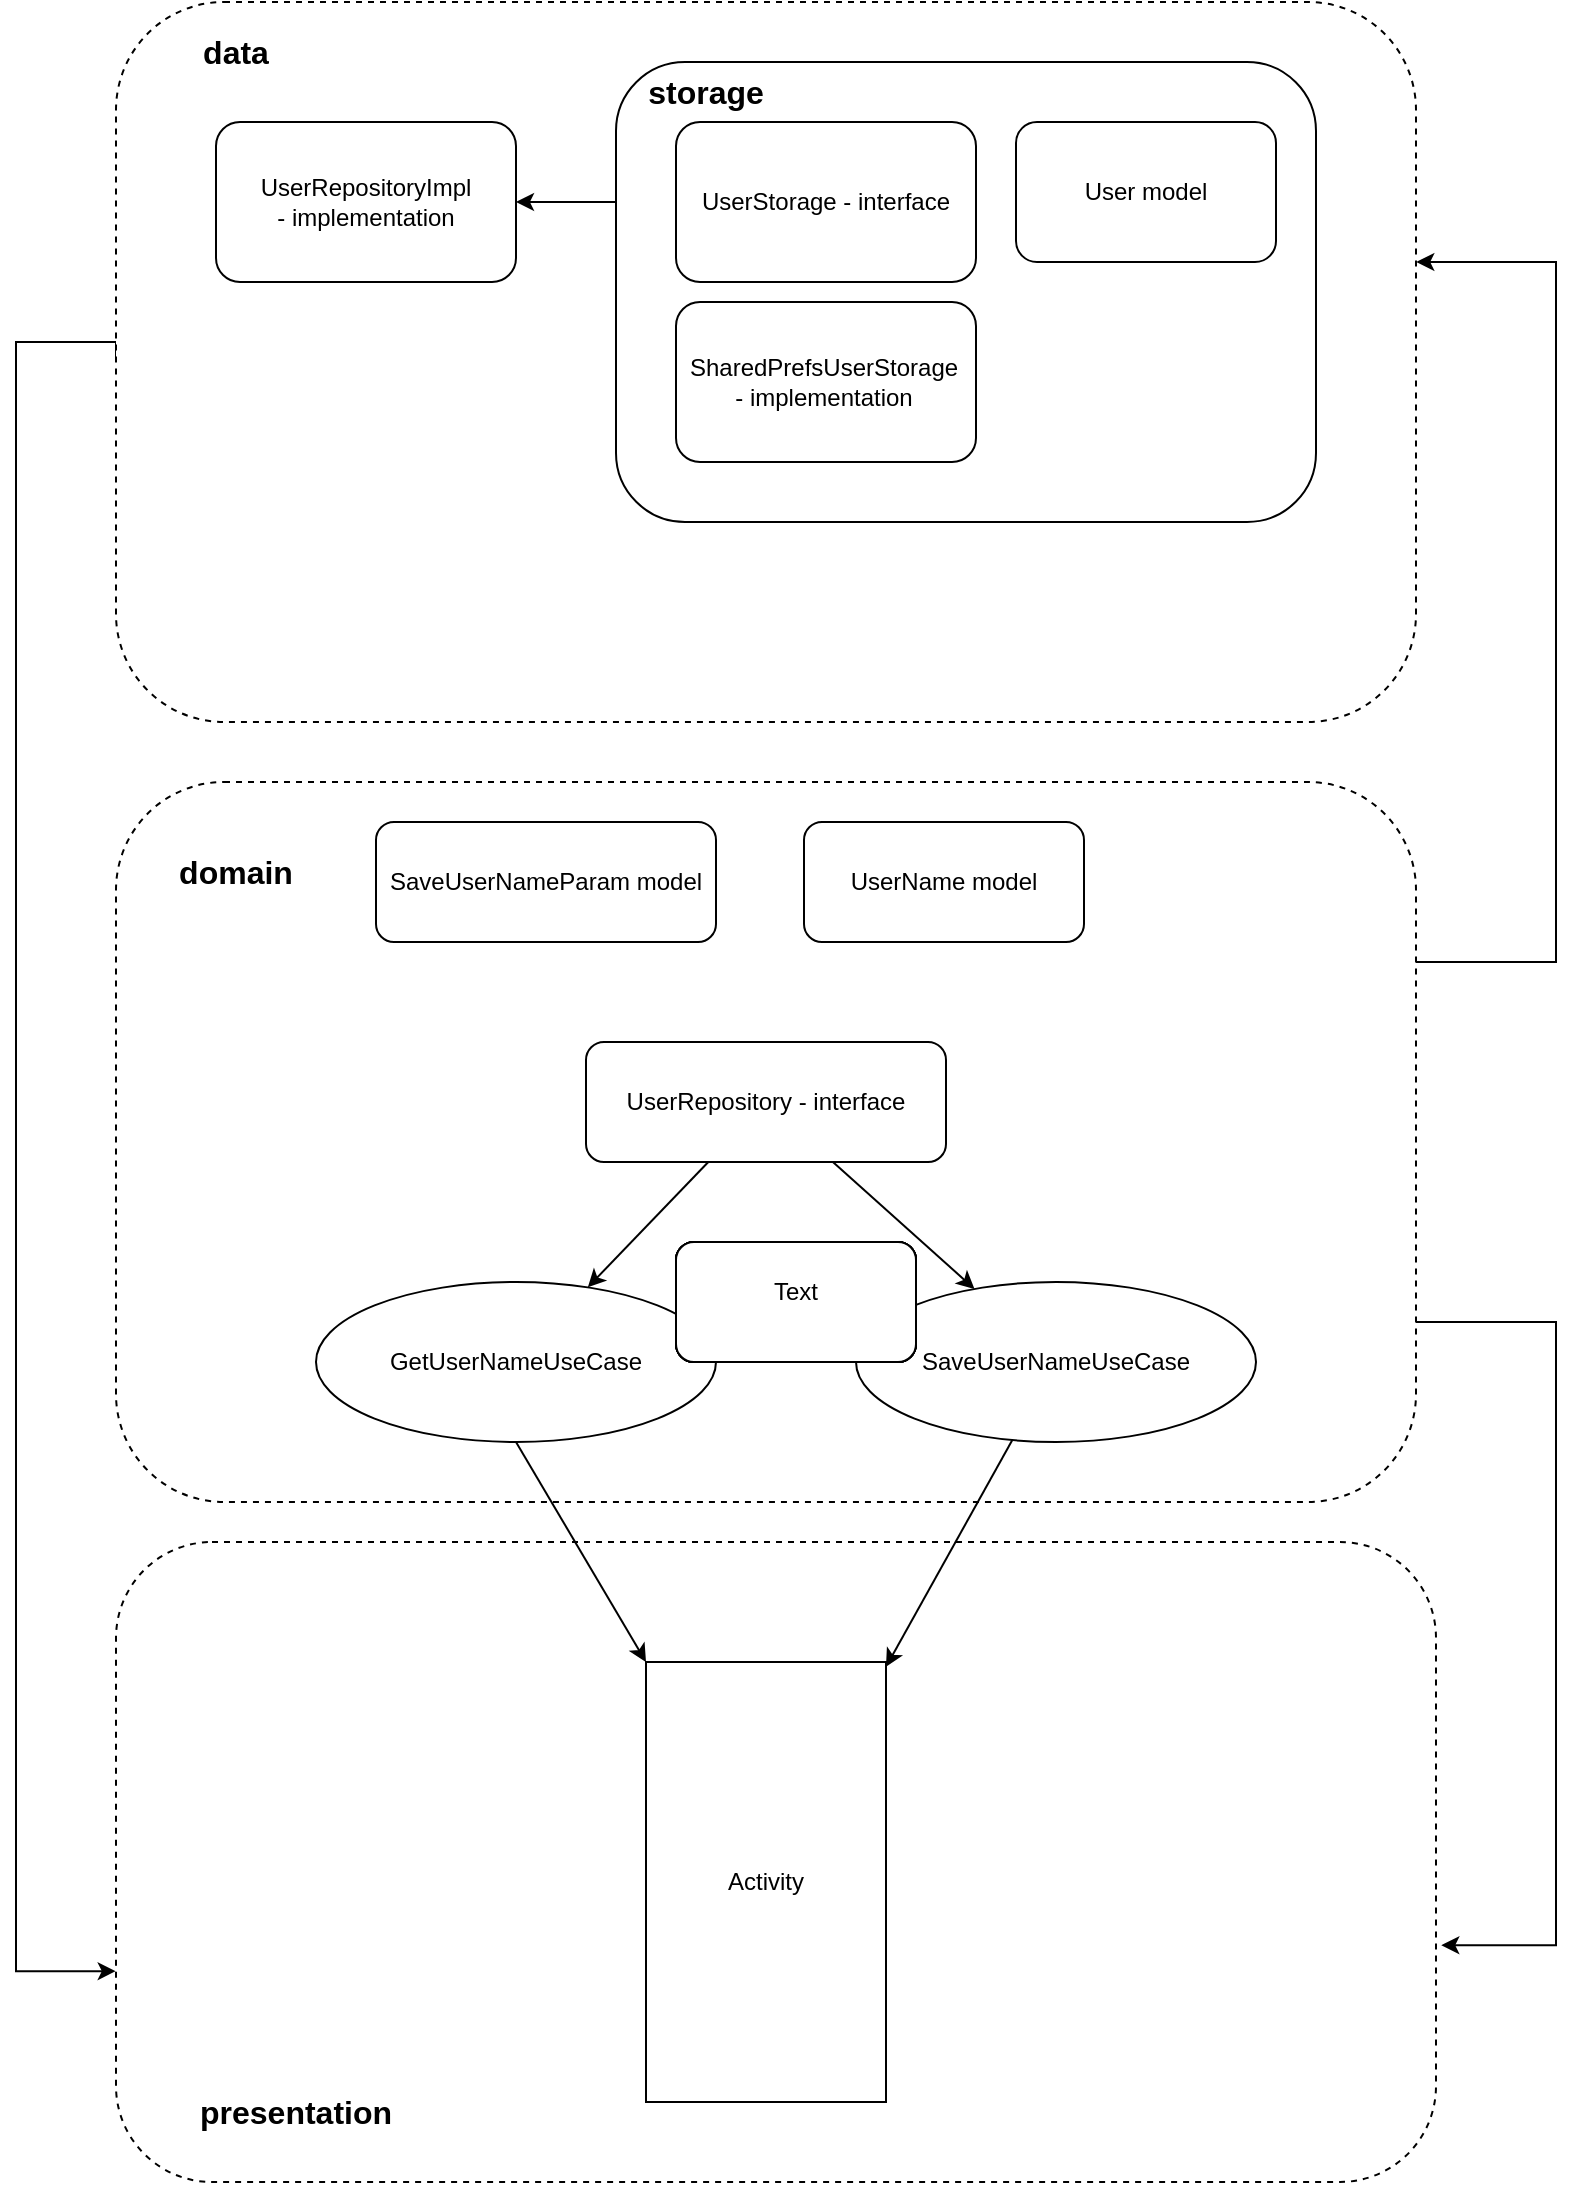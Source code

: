 <mxfile version="22.0.0" type="device">
  <diagram name="Страница — 1" id="BbGgLedVpm5kXeKfn2I-">
    <mxGraphModel dx="1335" dy="1932" grid="1" gridSize="10" guides="1" tooltips="1" connect="1" arrows="1" fold="1" page="1" pageScale="1" pageWidth="827" pageHeight="1169" math="0" shadow="0">
      <root>
        <mxCell id="0" />
        <mxCell id="1" parent="0" />
        <mxCell id="cgvUR_F9EEA-tuyxDBKp-3" value="" style="rounded=1;whiteSpace=wrap;html=1;dashed=1;align=center;labelPosition=center;verticalLabelPosition=middle;verticalAlign=middle;" parent="1" vertex="1">
          <mxGeometry x="70" y="620" width="660" height="320" as="geometry" />
        </mxCell>
        <mxCell id="cgvUR_F9EEA-tuyxDBKp-2" value="Activity" style="rounded=0;whiteSpace=wrap;html=1;" parent="1" vertex="1">
          <mxGeometry x="335" y="680" width="120" height="220" as="geometry" />
        </mxCell>
        <mxCell id="cgvUR_F9EEA-tuyxDBKp-34" style="edgeStyle=orthogonalEdgeStyle;rounded=0;orthogonalLoop=1;jettySize=auto;html=1;exitX=1;exitY=0.25;exitDx=0;exitDy=0;" parent="1" source="cgvUR_F9EEA-tuyxDBKp-4" edge="1">
          <mxGeometry relative="1" as="geometry">
            <mxPoint x="720.143" y="-20" as="targetPoint" />
            <Array as="points">
              <mxPoint x="790" y="330" />
              <mxPoint x="790" y="-20" />
            </Array>
          </mxGeometry>
        </mxCell>
        <mxCell id="cgvUR_F9EEA-tuyxDBKp-4" value="" style="rounded=1;whiteSpace=wrap;html=1;dashed=1;" parent="1" vertex="1">
          <mxGeometry x="70" y="240" width="650" height="360" as="geometry" />
        </mxCell>
        <mxCell id="cgvUR_F9EEA-tuyxDBKp-5" value="GetUserNameUseCase" style="ellipse;whiteSpace=wrap;html=1;" parent="1" vertex="1">
          <mxGeometry x="170" y="490" width="200" height="80" as="geometry" />
        </mxCell>
        <mxCell id="cgvUR_F9EEA-tuyxDBKp-7" value="SaveUserNameUseCase" style="ellipse;whiteSpace=wrap;html=1;" parent="1" vertex="1">
          <mxGeometry x="440" y="490" width="200" height="80" as="geometry" />
        </mxCell>
        <mxCell id="cgvUR_F9EEA-tuyxDBKp-8" value="" style="endArrow=classic;html=1;rounded=0;entryX=0;entryY=0;entryDx=0;entryDy=0;exitX=0.5;exitY=1;exitDx=0;exitDy=0;" parent="1" source="cgvUR_F9EEA-tuyxDBKp-5" target="cgvUR_F9EEA-tuyxDBKp-2" edge="1">
          <mxGeometry width="50" height="50" relative="1" as="geometry">
            <mxPoint x="259.96" y="585" as="sourcePoint" />
            <mxPoint x="330.0" y="685.04" as="targetPoint" />
            <Array as="points" />
          </mxGeometry>
        </mxCell>
        <mxCell id="cgvUR_F9EEA-tuyxDBKp-10" value="" style="endArrow=classic;html=1;rounded=0;" parent="1" source="cgvUR_F9EEA-tuyxDBKp-7" target="cgvUR_F9EEA-tuyxDBKp-2" edge="1">
          <mxGeometry width="50" height="50" relative="1" as="geometry">
            <mxPoint x="390" y="530" as="sourcePoint" />
            <mxPoint x="440" y="480" as="targetPoint" />
          </mxGeometry>
        </mxCell>
        <mxCell id="cgvUR_F9EEA-tuyxDBKp-11" value="&lt;b&gt;&lt;font style=&quot;font-size: 16px;&quot;&gt;presentation&lt;/font&gt;&lt;/b&gt;" style="text;html=1;strokeColor=none;fillColor=none;align=center;verticalAlign=middle;whiteSpace=wrap;rounded=0;" parent="1" vertex="1">
          <mxGeometry x="130" y="890" width="60" height="30" as="geometry" />
        </mxCell>
        <mxCell id="cgvUR_F9EEA-tuyxDBKp-12" value="&lt;b&gt;&lt;font style=&quot;font-size: 16px;&quot;&gt;domain&lt;/font&gt;&lt;/b&gt;" style="text;html=1;strokeColor=none;fillColor=none;align=center;verticalAlign=middle;whiteSpace=wrap;rounded=0;" parent="1" vertex="1">
          <mxGeometry x="100" y="270" width="60" height="30" as="geometry" />
        </mxCell>
        <mxCell id="cgvUR_F9EEA-tuyxDBKp-36" style="edgeStyle=orthogonalEdgeStyle;rounded=0;orthogonalLoop=1;jettySize=auto;html=1;exitX=0;exitY=0.5;exitDx=0;exitDy=0;" parent="1" source="cgvUR_F9EEA-tuyxDBKp-14" edge="1">
          <mxGeometry relative="1" as="geometry">
            <mxPoint x="69.857" y="834.571" as="targetPoint" />
            <Array as="points">
              <mxPoint x="20" y="20" />
              <mxPoint x="20" y="835" />
            </Array>
          </mxGeometry>
        </mxCell>
        <mxCell id="cgvUR_F9EEA-tuyxDBKp-14" value="" style="rounded=1;whiteSpace=wrap;html=1;dashed=1;" parent="1" vertex="1">
          <mxGeometry x="70" y="-150" width="650" height="360" as="geometry" />
        </mxCell>
        <mxCell id="cgvUR_F9EEA-tuyxDBKp-15" value="&lt;b&gt;&lt;font style=&quot;font-size: 16px;&quot;&gt;data&lt;/font&gt;&lt;/b&gt;" style="text;html=1;strokeColor=none;fillColor=none;align=center;verticalAlign=middle;whiteSpace=wrap;rounded=0;" parent="1" vertex="1">
          <mxGeometry x="100" y="-140" width="60" height="30" as="geometry" />
        </mxCell>
        <mxCell id="cgvUR_F9EEA-tuyxDBKp-16" value="" style="rounded=1;whiteSpace=wrap;html=1;" parent="1" vertex="1">
          <mxGeometry x="120" y="-90" width="150" height="80" as="geometry" />
        </mxCell>
        <mxCell id="cgvUR_F9EEA-tuyxDBKp-17" value="UserRepositoryImpl - implementation" style="text;html=1;strokeColor=none;fillColor=none;align=center;verticalAlign=middle;whiteSpace=wrap;rounded=0;" parent="1" vertex="1">
          <mxGeometry x="165" y="-65" width="60" height="30" as="geometry" />
        </mxCell>
        <mxCell id="cgvUR_F9EEA-tuyxDBKp-18" value="" style="rounded=1;whiteSpace=wrap;html=1;" parent="1" vertex="1">
          <mxGeometry x="200" y="260" width="170" height="60" as="geometry" />
        </mxCell>
        <mxCell id="cgvUR_F9EEA-tuyxDBKp-19" value="SaveUserNameParam model" style="text;html=1;strokeColor=none;fillColor=none;align=center;verticalAlign=middle;whiteSpace=wrap;rounded=0;" parent="1" vertex="1">
          <mxGeometry x="205" y="275" width="160" height="30" as="geometry" />
        </mxCell>
        <mxCell id="cgvUR_F9EEA-tuyxDBKp-20" value="" style="rounded=1;whiteSpace=wrap;html=1;" parent="1" vertex="1">
          <mxGeometry x="414" y="260" width="140" height="60" as="geometry" />
        </mxCell>
        <mxCell id="cgvUR_F9EEA-tuyxDBKp-21" value="UserName model" style="text;html=1;strokeColor=none;fillColor=none;align=center;verticalAlign=middle;whiteSpace=wrap;rounded=0;" parent="1" vertex="1">
          <mxGeometry x="424" y="275" width="120" height="30" as="geometry" />
        </mxCell>
        <mxCell id="cgvUR_F9EEA-tuyxDBKp-26" value="" style="rounded=1;whiteSpace=wrap;html=1;" parent="1" vertex="1">
          <mxGeometry x="305" y="370" width="180" height="60" as="geometry" />
        </mxCell>
        <mxCell id="cgvUR_F9EEA-tuyxDBKp-27" value="UserRepository - interface" style="text;html=1;strokeColor=none;fillColor=none;align=center;verticalAlign=middle;whiteSpace=wrap;rounded=0;" parent="1" vertex="1">
          <mxGeometry x="320" y="385" width="150" height="30" as="geometry" />
        </mxCell>
        <mxCell id="cgvUR_F9EEA-tuyxDBKp-28" value="" style="endArrow=classic;html=1;rounded=0;" parent="1" source="cgvUR_F9EEA-tuyxDBKp-26" target="cgvUR_F9EEA-tuyxDBKp-7" edge="1">
          <mxGeometry width="50" height="50" relative="1" as="geometry">
            <mxPoint x="380" y="490" as="sourcePoint" />
            <mxPoint x="430" y="440" as="targetPoint" />
          </mxGeometry>
        </mxCell>
        <mxCell id="cgvUR_F9EEA-tuyxDBKp-29" value="" style="endArrow=classic;html=1;rounded=0;" parent="1" source="cgvUR_F9EEA-tuyxDBKp-26" target="cgvUR_F9EEA-tuyxDBKp-5" edge="1">
          <mxGeometry width="50" height="50" relative="1" as="geometry">
            <mxPoint x="300" y="480" as="sourcePoint" />
            <mxPoint x="350" y="430" as="targetPoint" />
          </mxGeometry>
        </mxCell>
        <mxCell id="cgvUR_F9EEA-tuyxDBKp-35" style="edgeStyle=orthogonalEdgeStyle;rounded=0;orthogonalLoop=1;jettySize=auto;html=1;exitX=1;exitY=0.75;exitDx=0;exitDy=0;entryX=1.004;entryY=0.63;entryDx=0;entryDy=0;entryPerimeter=0;" parent="1" source="cgvUR_F9EEA-tuyxDBKp-4" target="cgvUR_F9EEA-tuyxDBKp-3" edge="1">
          <mxGeometry relative="1" as="geometry">
            <Array as="points">
              <mxPoint x="790" y="510" />
              <mxPoint x="790" y="822" />
            </Array>
          </mxGeometry>
        </mxCell>
        <mxCell id="G9IMdziN34L6-wYIvBmR-1" value="" style="rounded=1;whiteSpace=wrap;html=1;" vertex="1" parent="1">
          <mxGeometry x="350" y="470" width="120" height="60" as="geometry" />
        </mxCell>
        <mxCell id="G9IMdziN34L6-wYIvBmR-2" value="" style="rounded=1;whiteSpace=wrap;html=1;" vertex="1" parent="1">
          <mxGeometry x="350" y="470" width="120" height="60" as="geometry" />
        </mxCell>
        <mxCell id="G9IMdziN34L6-wYIvBmR-3" value="" style="rounded=1;whiteSpace=wrap;html=1;" vertex="1" parent="1">
          <mxGeometry x="350" y="470" width="120" height="60" as="geometry" />
        </mxCell>
        <mxCell id="G9IMdziN34L6-wYIvBmR-4" value="" style="rounded=1;whiteSpace=wrap;html=1;" vertex="1" parent="1">
          <mxGeometry x="350" y="470" width="120" height="60" as="geometry" />
        </mxCell>
        <mxCell id="G9IMdziN34L6-wYIvBmR-5" value="" style="rounded=1;whiteSpace=wrap;html=1;" vertex="1" parent="1">
          <mxGeometry x="350" y="470" width="120" height="60" as="geometry" />
        </mxCell>
        <mxCell id="G9IMdziN34L6-wYIvBmR-12" style="edgeStyle=orthogonalEdgeStyle;rounded=0;orthogonalLoop=1;jettySize=auto;html=1;entryX=1;entryY=0.5;entryDx=0;entryDy=0;" edge="1" parent="1" source="G9IMdziN34L6-wYIvBmR-6" target="cgvUR_F9EEA-tuyxDBKp-16">
          <mxGeometry relative="1" as="geometry" />
        </mxCell>
        <mxCell id="G9IMdziN34L6-wYIvBmR-13" value="" style="rounded=1;whiteSpace=wrap;html=1;" vertex="1" parent="1">
          <mxGeometry x="320" y="-120" width="350" height="230" as="geometry" />
        </mxCell>
        <mxCell id="G9IMdziN34L6-wYIvBmR-6" value="" style="rounded=1;whiteSpace=wrap;html=1;" vertex="1" parent="1">
          <mxGeometry x="350" y="-90" width="150" height="80" as="geometry" />
        </mxCell>
        <mxCell id="G9IMdziN34L6-wYIvBmR-7" value="Text" style="text;html=1;strokeColor=none;fillColor=none;align=center;verticalAlign=middle;whiteSpace=wrap;rounded=0;" vertex="1" parent="1">
          <mxGeometry x="380" y="480" width="60" height="30" as="geometry" />
        </mxCell>
        <mxCell id="G9IMdziN34L6-wYIvBmR-8" value="UserStorage - interface" style="text;html=1;strokeColor=none;fillColor=none;align=center;verticalAlign=middle;whiteSpace=wrap;rounded=0;" vertex="1" parent="1">
          <mxGeometry x="360" y="-65" width="130" height="30" as="geometry" />
        </mxCell>
        <mxCell id="G9IMdziN34L6-wYIvBmR-9" value="" style="rounded=1;whiteSpace=wrap;html=1;" vertex="1" parent="1">
          <mxGeometry x="350" width="150" height="80" as="geometry" />
        </mxCell>
        <mxCell id="G9IMdziN34L6-wYIvBmR-10" value="SharedPrefsUserStorage - implementation" style="text;html=1;strokeColor=none;fillColor=none;align=center;verticalAlign=middle;whiteSpace=wrap;rounded=0;" vertex="1" parent="1">
          <mxGeometry x="394" y="25" width="60" height="30" as="geometry" />
        </mxCell>
        <mxCell id="G9IMdziN34L6-wYIvBmR-14" value="" style="rounded=1;whiteSpace=wrap;html=1;" vertex="1" parent="1">
          <mxGeometry x="520" y="-90" width="130" height="70" as="geometry" />
        </mxCell>
        <mxCell id="G9IMdziN34L6-wYIvBmR-15" value="User model" style="text;html=1;strokeColor=none;fillColor=none;align=center;verticalAlign=middle;whiteSpace=wrap;rounded=0;" vertex="1" parent="1">
          <mxGeometry x="540" y="-70" width="90" height="30" as="geometry" />
        </mxCell>
        <mxCell id="G9IMdziN34L6-wYIvBmR-16" value="&lt;b&gt;&lt;font style=&quot;font-size: 16px;&quot;&gt;storage&lt;/font&gt;&lt;/b&gt;" style="text;html=1;strokeColor=none;fillColor=none;align=center;verticalAlign=middle;whiteSpace=wrap;rounded=0;" vertex="1" parent="1">
          <mxGeometry x="335" y="-120" width="60" height="30" as="geometry" />
        </mxCell>
      </root>
    </mxGraphModel>
  </diagram>
</mxfile>
